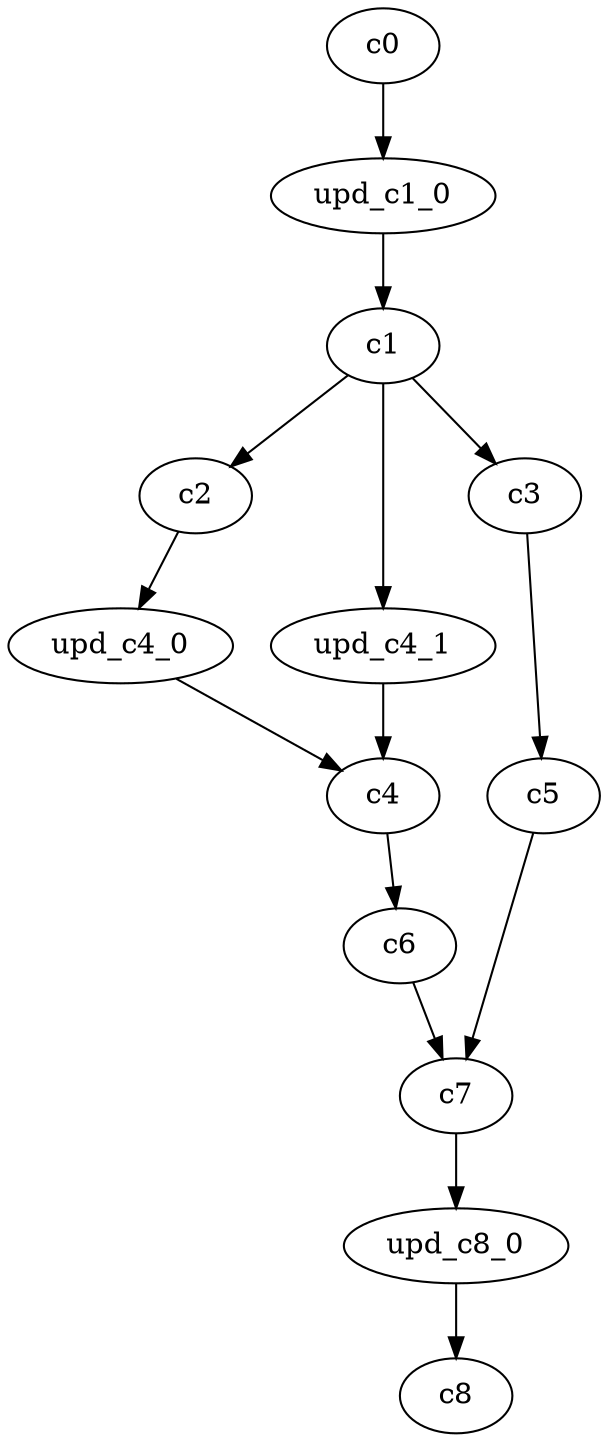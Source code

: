 strict digraph  {
	node [label="\N"];
	0	 [label=c0];
	1	 [label=upd_c1_0];
	0 -> 1;
	2	 [label=c1];
	1 -> 2;
	3	 [label=c2];
	2 -> 3;
	4	 [label=c3];
	2 -> 4;
	6	 [label=upd_c4_1];
	2 -> 6;
	5	 [label=upd_c4_0];
	3 -> 5;
	9	 [label=c5];
	4 -> 9;
	7	 [label=c4];
	5 -> 7;
	6 -> 7;
	8	 [label=c6];
	7 -> 8;
	10	 [label=c7];
	8 -> 10;
	9 -> 10;
	11	 [label=upd_c8_0];
	10 -> 11;
	12	 [label=c8];
	11 -> 12;
}
